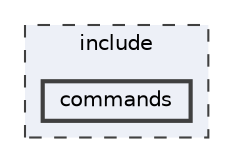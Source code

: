 digraph "include/commands"
{
 // LATEX_PDF_SIZE
  bgcolor="transparent";
  edge [fontname=Helvetica,fontsize=10,labelfontname=Helvetica,labelfontsize=10];
  node [fontname=Helvetica,fontsize=10,shape=box,height=0.2,width=0.4];
  compound=true
  subgraph clusterdir_d44c64559bbebec7f509842c48db8b23 {
    graph [ bgcolor="#edf0f7", pencolor="grey25", label="include", fontname=Helvetica,fontsize=10 style="filled,dashed", URL="dir_d44c64559bbebec7f509842c48db8b23.html",tooltip=""]
  dir_4d4c17f10dfc67a4e6c52aa126dbc0d5 [label="commands", fillcolor="#edf0f7", color="grey25", style="filled,bold", URL="dir_4d4c17f10dfc67a4e6c52aa126dbc0d5.html",tooltip=""];
  }
}
